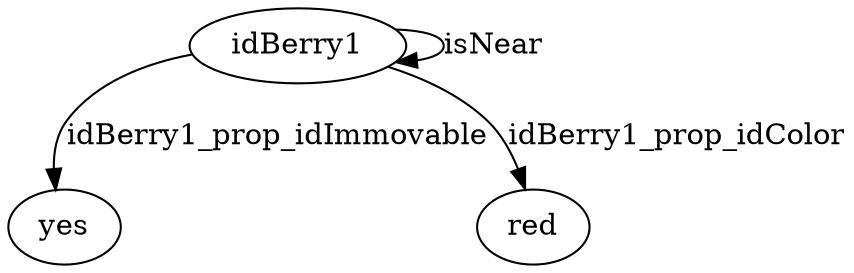 digraph  {
idBerry1 [node_type=entity_node, root=root];
yes;
red;
idBerry1 -> yes  [edge_type=property, label=idBerry1_prop_idImmovable];
idBerry1 -> red  [edge_type=property, label=idBerry1_prop_idColor];
idBerry1 -> idBerry1  [edge_type=relationship, label=isNear];
}
